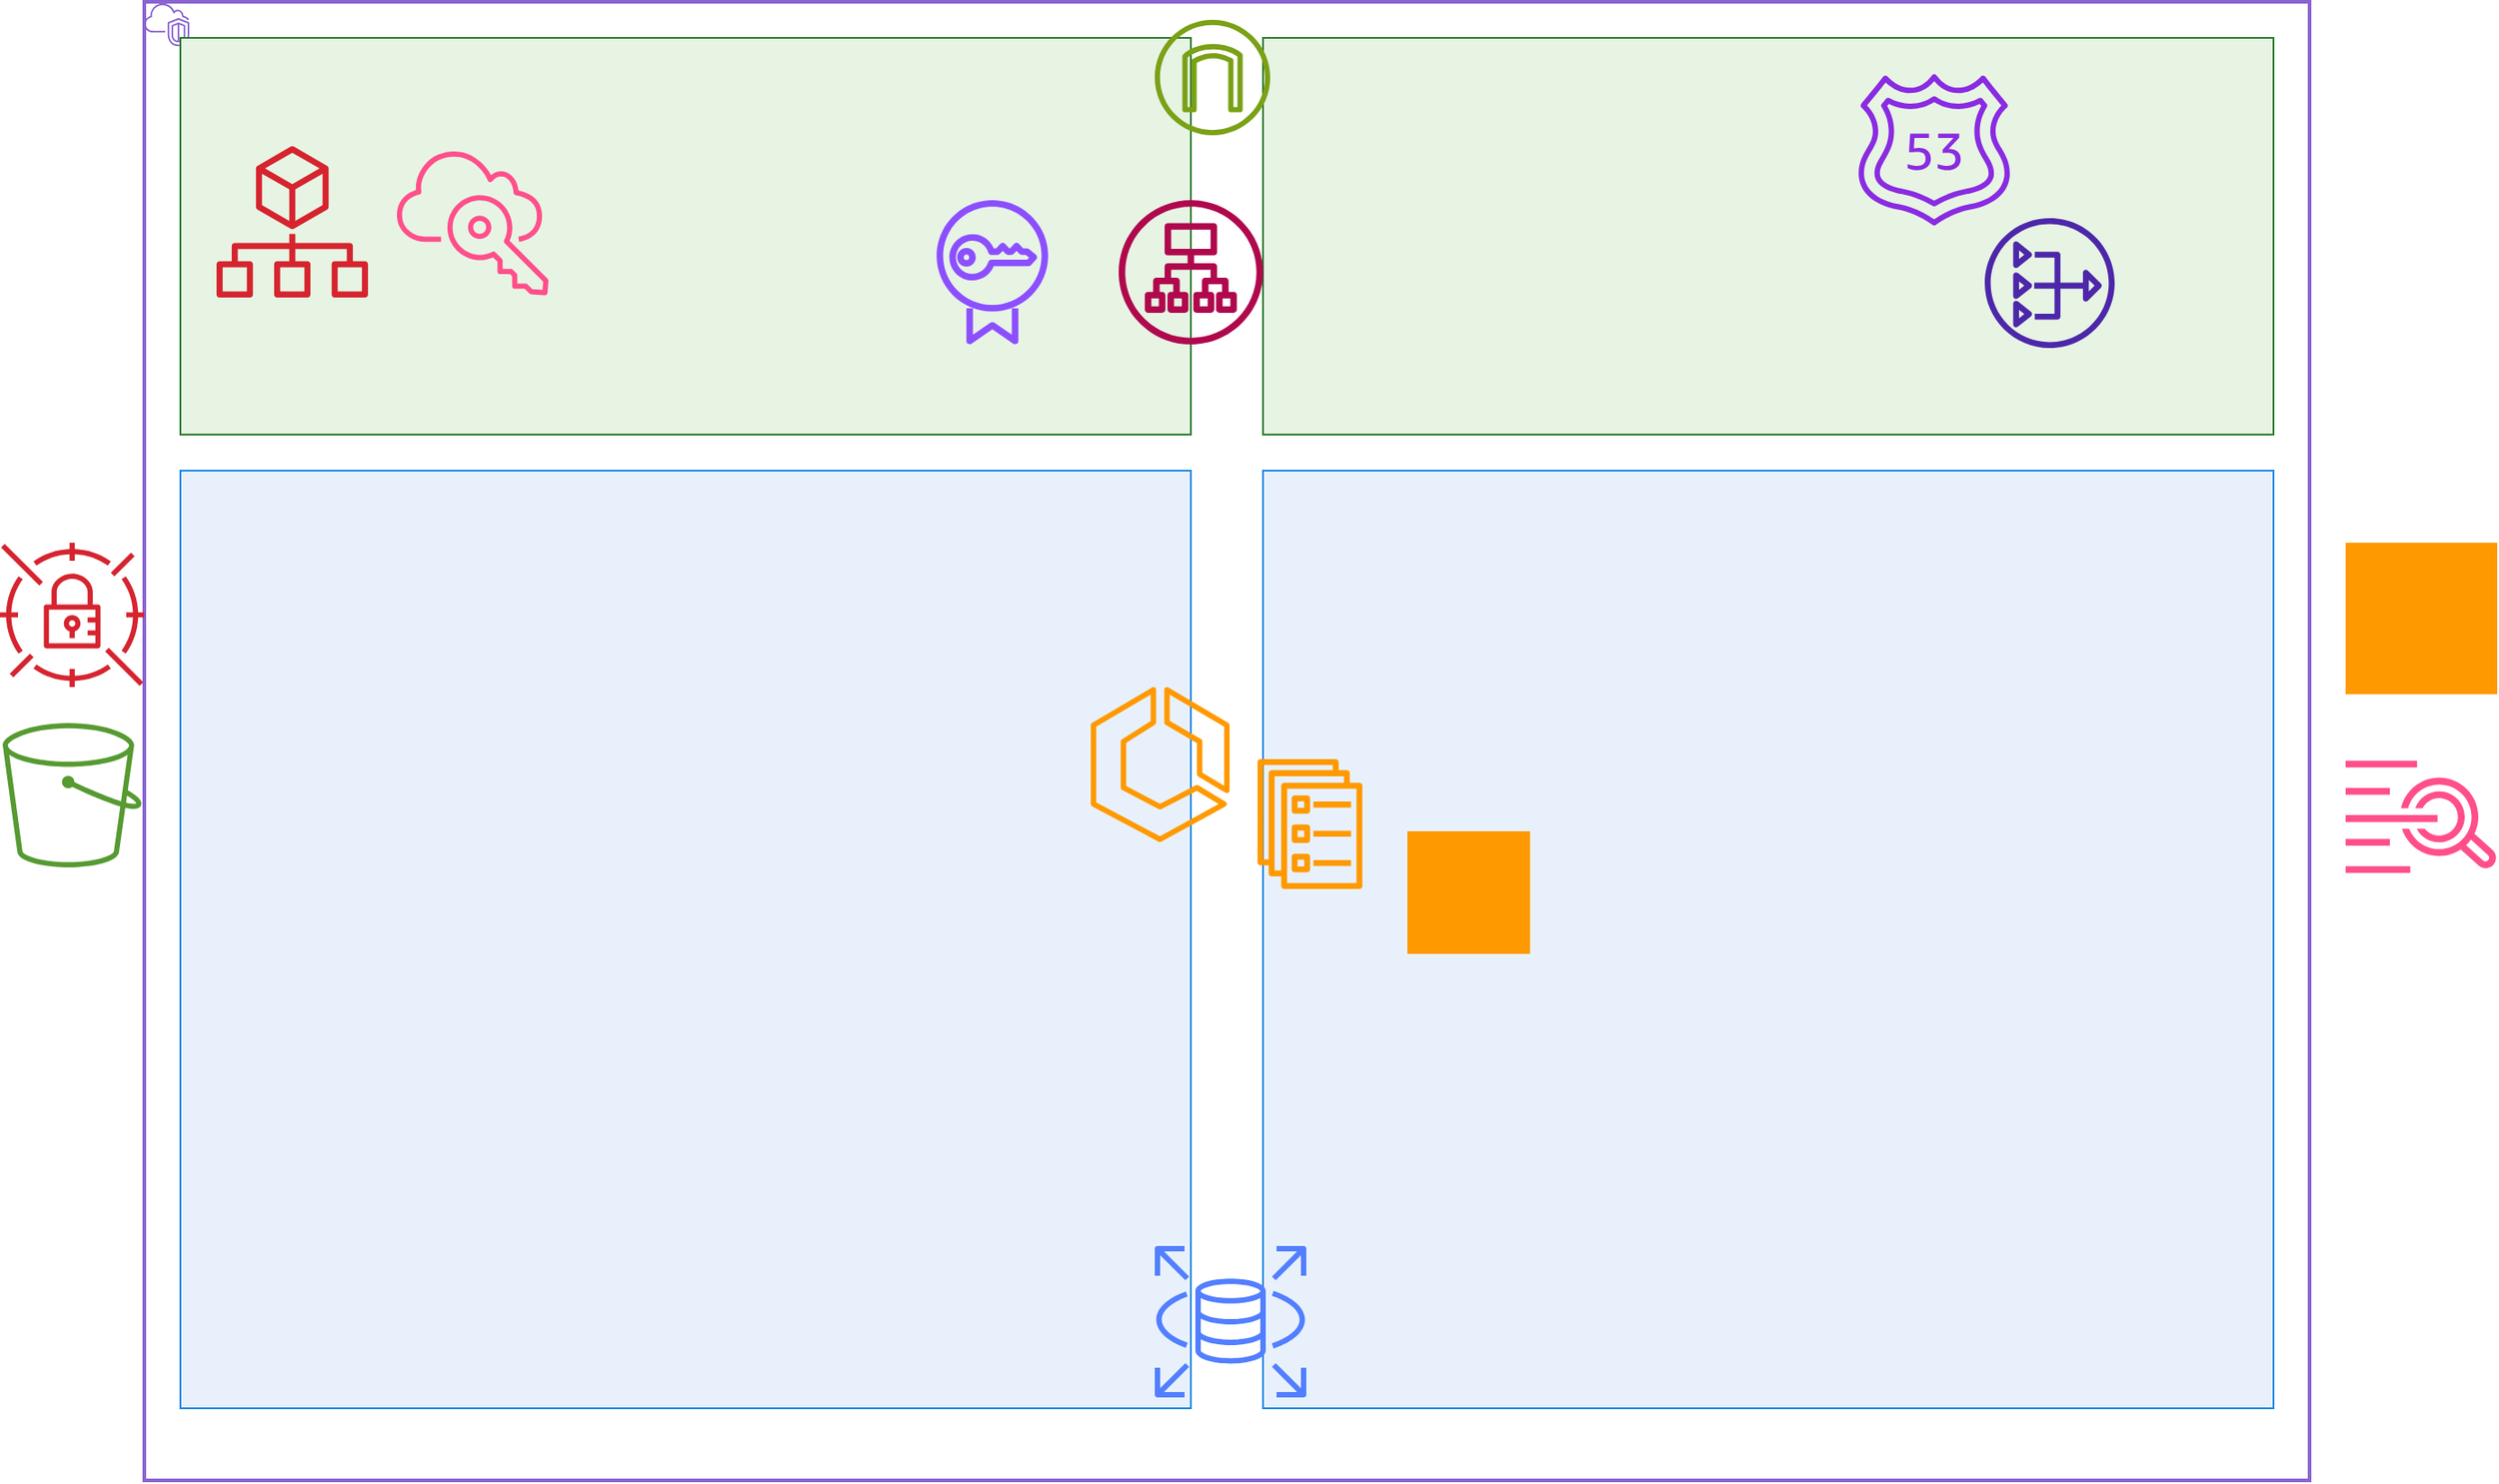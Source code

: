 <mxfile version="22.0.8" editor="diagrams.net"> 
　<diagram id="aws-ecs-arch" name="AWS"> 
　　<mxGraphModel dx="1600" dy="1000" grid="1" gridSize="10" guides="1" tooltips="0" connect="0" arrows="0" fold="1" page="1" pageScale="1" pageWidth="1600" pageHeight="1200" math="0" shadow="0"> 
　　　<root> <mxCell id="0"/> 
　　　　<mxCell id="1" parent="0"/>
    <!-- VPC group (no label) -->
    <mxCell id="vpc" value="" style="shape=mxgraph.aws4.group;grIcon=mxgraph.aws4.vpc;rounded=1;absoluteArcSize=1;arcSize=6;fillColor=none;strokeColor=#8A63D2;strokeWidth=2;dashed=0;labelPosition=left;verticalLabelPosition=top;align=left;verticalAlign=top;spacingLeft=8;spacingTop=8;header=0;" vertex="1" parent="1">
      <mxGeometry x="150" y="220" width="1200" height="820" as="geometry"/>
    </mxCell>

    <!-- Public subnets (left/right) -->
    <mxCell id="pub-left" value="" style="shape=mxgraph.aws4.group;grIcon=mxgraph.aws4.public_subnet;rounded=0;fillColor=#E7F4E4;strokeColor=#2E7D32;strokeWidth=1;header=0;dashed=0;" vertex="1" parent="vpc">
      <mxGeometry x="20" y="20" width="560" height="220" as="geometry"/>
    </mxCell>
    <mxCell id="pub-right" value="" style="shape=mxgraph.aws4.group;grIcon=mxgraph.aws4.public_subnet;rounded=0;fillColor=#E7F4E4;strokeColor=#2E7D32;strokeWidth=1;header=0;dashed=0;" vertex="1" parent="vpc">
      <mxGeometry x="620" y="20" width="560" height="220" as="geometry"/>
    </mxCell>

    <!-- Private subnets (left/right) -->
    <mxCell id="pri-left" value="" style="shape=mxgraph.aws4.group;grIcon=mxgraph.aws4.private_subnet;rounded=0;fillColor=#E8F1FB;strokeColor=#1E88E5;strokeWidth=1;header=0;dashed=0;" vertex="1" parent="vpc">
      <mxGeometry x="20" y="260" width="560" height="520" as="geometry"/>
    </mxCell>
    <mxCell id="pri-right" value="" style="shape=mxgraph.aws4.group;grIcon=mxgraph.aws4.private_subnet;rounded=0;fillColor=#E8F1FB;strokeColor=#1E88E5;strokeWidth=1;header=0;dashed=0;" vertex="1" parent="vpc">
      <mxGeometry x="620" y="260" width="560" height="520" as="geometry"/>
    </mxCell>

    <!-- Icons in / near VPC (no labels) -->
    <!-- Internet Gateway (top-center inside VPC) -->
    <mxCell id="igw" value="" style="verticalLabelPosition=bottom;verticalAlign=top;align=center;imageAspect=0;aspect=fixed;strokeColor=none;fillColor=#7AA116;shape=mxgraph.aws4.internet_gateway;" vertex="1" parent="vpc">
      <mxGeometry x="560" y="10" width="64" height="64" as="geometry"/>
    </mxCell>

    <!-- ALB (center-top) -->
    <mxCell id="alb" value="" style="verticalLabelPosition=bottom;verticalAlign=top;align=center;imageAspect=0;aspect=fixed;strokeColor=none;fillColor=#B0084D;shape=mxgraph.aws4.application_load_balancer;" vertex="1" parent="vpc">
      <mxGeometry x="540" y="110" width="80" height="80" as="geometry"/>
    </mxCell>

    <!-- Certificate Manager (left of ALB) -->
    <mxCell id="acm" value="" style="verticalLabelPosition=bottom;verticalAlign=top;align=center;imageAspect=0;aspect=fixed;strokeColor=none;fillColor=#8C4FFF;shape=mxgraph.aws4.certificate_manager;" vertex="1" parent="vpc">
      <mxGeometry x="430" y="110" width="80" height="80" as="geometry"/>
    </mxCell>

    <!-- NAT Gateway (right public subnet) -->
    <mxCell id="nat" value="" style="verticalLabelPosition=bottom;verticalAlign=top;align=center;imageAspect=0;aspect=fixed;strokeColor=none;fillColor=#4D27AA;shape=mxgraph.aws4.nat_gateway;" vertex="1" parent="vpc">
      <mxGeometry x="1020" y="120" width="72" height="72" as="geometry"/>
    </mxCell>

    <!-- ECS cluster / service / task (center of private) -->
    <mxCell id="ecs-cluster" value="" style="verticalLabelPosition=bottom;verticalAlign=top;align=center;imageAspect=0;aspect=fixed;strokeColor=none;fillColor=#FF9900;shape=mxgraph.aws4.ecs;" vertex="1" parent="vpc">
      <mxGeometry x="520" y="380" width="86" height="86" as="geometry"/>
    </mxCell>
    <mxCell id="ecs-service" value="" style="verticalLabelPosition=bottom;verticalAlign=top;align=center;imageAspect=0;aspect=fixed;strokeColor=none;fillColor=#FF9900;shape=mxgraph.aws4.ecs_service;" vertex="1" parent="vpc">
      <mxGeometry x="610" y="420" width="72" height="72" as="geometry"/>
    </mxCell>
    <mxCell id="ecs-task" value="" style="verticalLabelPosition=bottom;verticalAlign=top;align=center;imageAspect=0;aspect=fixed;strokeColor=none;fillColor=#FF9900;shape=mxgraph.aws4.ecs_container;" vertex="1" parent="vpc">
      <mxGeometry x="700" y="460" width="68" height="68" as="geometry"/>
    </mxCell>

    <!-- RDS (bottom-center) -->
    <mxCell id="rds" value="" style="verticalLabelPosition=bottom;verticalAlign=top;align=center;imageAspect=0;aspect=fixed;strokeColor=none;fillColor=#527FFF;shape=mxgraph.aws4.rds;" vertex="1" parent="vpc">
      <mxGeometry x="560" y="690" width="84" height="84" as="geometry"/>
    </mxCell>

    <!-- Outside-VPC icons (left: Secrets Manager, S3) -->
    <mxCell id="secrets" value="" style="verticalLabelPosition=bottom;verticalAlign=top;align=center;imageAspect=0;aspect=fixed;strokeColor=none;fillColor=#D6242F;shape=mxgraph.aws4.secrets_manager;" vertex="1" parent="1">
      <mxGeometry x="70" y="520" width="80" height="80" as="geometry"/>
    </mxCell>
    <mxCell id="s3" value="" style="verticalLabelPosition=bottom;verticalAlign=top;align=center;imageAspect=0;aspect=fixed;strokeColor=none;fillColor=#569A31;shape=mxgraph.aws4.s3;" vertex="1" parent="1">
      <mxGeometry x="70" y="620" width="80" height="80" as="geometry"/>
    </mxCell>

    <!-- Outside-VPC icons (right: ECR, CloudWatch Logs) -->
    <mxCell id="ecr" value="" style="verticalLabelPosition=bottom;verticalAlign=top;align=center;imageAspect=0;aspect=fixed;strokeColor=none;fillColor=#FF9900;shape=mxgraph.aws4.elastic_container_registry;" vertex="1" parent="1">
      <mxGeometry x="1370" y="520" width="84" height="84" as="geometry"/>
    </mxCell>
    <mxCell id="cw-logs" value="" style="verticalLabelPosition=bottom;verticalAlign=top;align=center;imageAspect=0;aspect=fixed;strokeColor=none;fillColor=#FF4F8B;shape=mxgraph.aws4.cloudwatch_logs;" vertex="1" parent="1">
      <mxGeometry x="1370" y="630" width="84" height="84" as="geometry"/>
    </mxCell>

    <!-- Top-left governance icons -->
    <mxCell id="orgs" value="" style="verticalLabelPosition=bottom;verticalAlign=top;align=center;imageAspect=0;aspect=fixed;strokeColor=none;fillColor=#D6242F;shape=mxgraph.aws4.organizations;" vertex="1" parent="1">
      <mxGeometry x="190" y="300" width="84" height="84" as="geometry"/>
    </mxCell>
    <mxCell id="sso" value="" style="verticalLabelPosition=bottom;verticalAlign=top;align=center;imageAspect=0;aspect=fixed;strokeColor=none;fillColor=#FF4F8B;shape=mxgraph.aws4.single_sign_on;" vertex="1" parent="1">
      <mxGeometry x="290" y="300" width="84" height="84" as="geometry"/>
    </mxCell>

    <!-- Route 53 (DNS) -->
    <mxCell id="route53" value="" style="verticalLabelPosition=bottom;verticalAlign=top;align=center;imageAspect=0;aspect=fixed;strokeColor=none;fillColor=#8A2BE2;shape=mxgraph.aws4.route_53;" vertex="1" parent="1">
      <mxGeometry x="1100" y="260" width="84" height="84" as="geometry"/>
    </mxCell>

　　  </root>
　　</mxGraphModel>
　</diagram> 
</mxfile>
